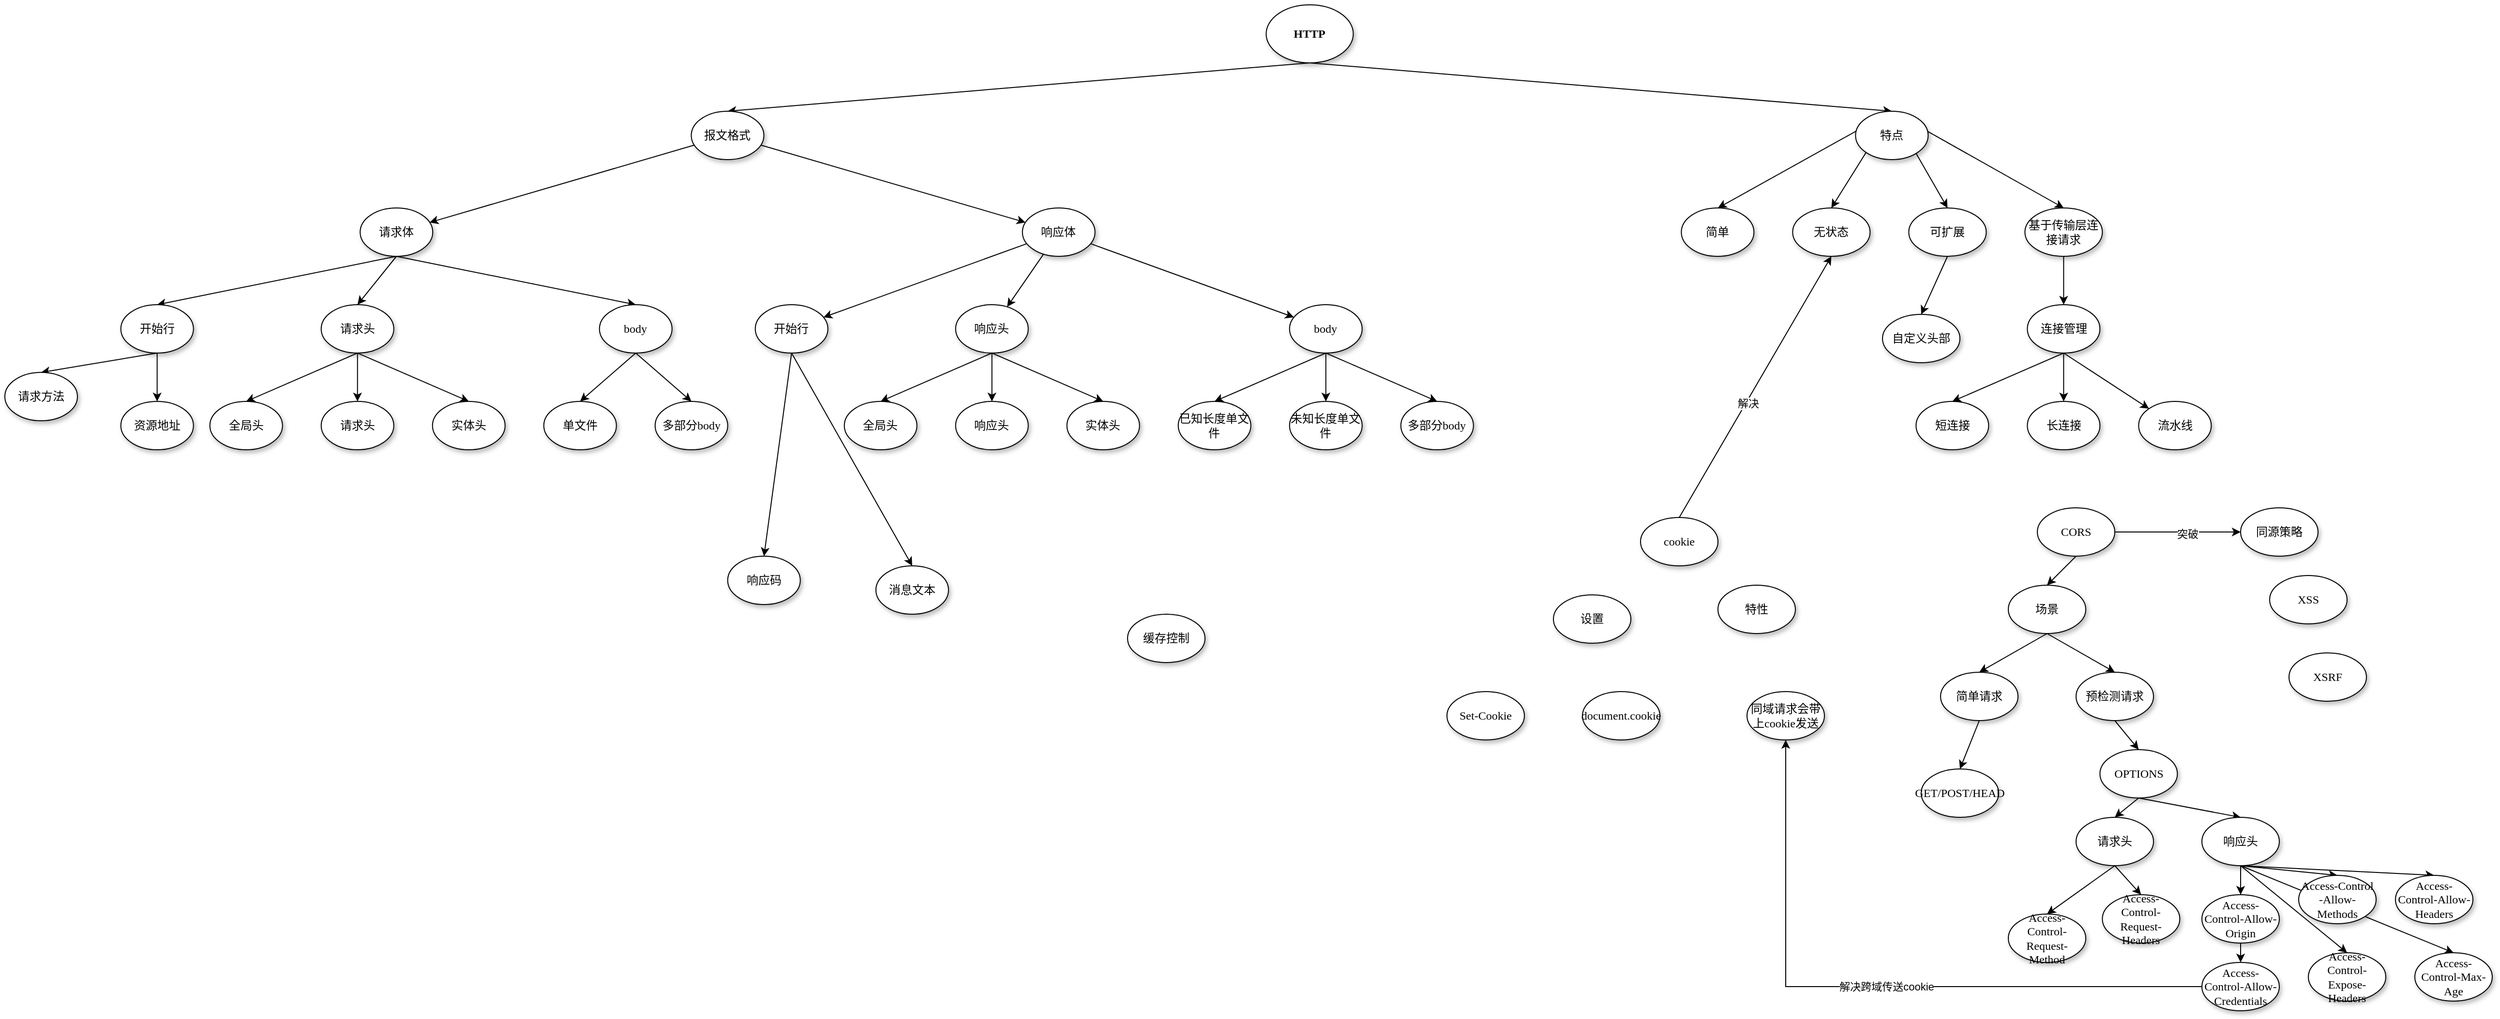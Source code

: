 <mxfile version="15.1.2" type="github">
  <diagram name="Page-1" id="42789a77-a242-8287-6e28-9cd8cfd52e62">
    <mxGraphModel dx="1422" dy="762" grid="1" gridSize="10" guides="1" tooltips="1" connect="1" arrows="1" fold="1" page="1" pageScale="1" pageWidth="1100" pageHeight="850" background="none" math="0" shadow="0">
      <root>
        <mxCell id="0" />
        <mxCell id="1" parent="0" />
        <mxCell id="kajrkSCXimUMeCV8fqdz-9" style="rounded=0;orthogonalLoop=1;jettySize=auto;html=1;entryDx=0;entryDy=0;strokeColor=none;" parent="1" source="1ea317790d2ca983-1" target="1ea317790d2ca983-9" edge="1">
          <mxGeometry relative="1" as="geometry" />
        </mxCell>
        <mxCell id="aL56AZ2Ny0tq0pcXlVUG-24" style="rounded=0;orthogonalLoop=1;jettySize=auto;html=1;exitX=0.5;exitY=1;exitDx=0;exitDy=0;entryX=0.5;entryY=0;entryDx=0;entryDy=0;" edge="1" parent="1" source="1ea317790d2ca983-1" target="1ea317790d2ca983-9">
          <mxGeometry relative="1" as="geometry" />
        </mxCell>
        <mxCell id="aL56AZ2Ny0tq0pcXlVUG-26" style="rounded=0;orthogonalLoop=1;jettySize=auto;html=1;exitX=0.5;exitY=1;exitDx=0;exitDy=0;entryX=0.5;entryY=0;entryDx=0;entryDy=0;" edge="1" parent="1" source="1ea317790d2ca983-1" target="kajrkSCXimUMeCV8fqdz-40">
          <mxGeometry relative="1" as="geometry" />
        </mxCell>
        <mxCell id="1ea317790d2ca983-1" value="HTTP" style="ellipse;whiteSpace=wrap;html=1;rounded=0;shadow=1;comic=0;labelBackgroundColor=none;strokeWidth=1;fontFamily=Verdana;fontSize=12;align=center;fontStyle=1" parent="1" vertex="1">
          <mxGeometry x="1913.199" y="20" width="90" height="60" as="geometry" />
        </mxCell>
        <mxCell id="kajrkSCXimUMeCV8fqdz-10" style="rounded=0;orthogonalLoop=1;jettySize=auto;html=1;entryDx=0;entryDy=0;" parent="1" source="1ea317790d2ca983-9" target="1ea317790d2ca983-10" edge="1">
          <mxGeometry relative="1" as="geometry" />
        </mxCell>
        <mxCell id="kajrkSCXimUMeCV8fqdz-19" value="" style="rounded=0;orthogonalLoop=1;jettySize=auto;html=1;" parent="1" source="1ea317790d2ca983-9" target="kajrkSCXimUMeCV8fqdz-18" edge="1">
          <mxGeometry relative="1" as="geometry" />
        </mxCell>
        <mxCell id="1ea317790d2ca983-9" value="报文格式" style="ellipse;whiteSpace=wrap;html=1;rounded=0;shadow=1;comic=0;labelBackgroundColor=none;strokeWidth=1;fontFamily=Verdana;fontSize=12;align=center;" parent="1" vertex="1">
          <mxGeometry x="1319.236" y="130" width="75" height="50" as="geometry" />
        </mxCell>
        <mxCell id="aL56AZ2Ny0tq0pcXlVUG-37" style="rounded=0;orthogonalLoop=1;jettySize=auto;html=1;exitX=0.5;exitY=1;exitDx=0;exitDy=0;entryX=0.5;entryY=0;entryDx=0;entryDy=0;" edge="1" parent="1" source="1ea317790d2ca983-10" target="kajrkSCXimUMeCV8fqdz-32">
          <mxGeometry relative="1" as="geometry" />
        </mxCell>
        <mxCell id="aL56AZ2Ny0tq0pcXlVUG-38" style="rounded=0;orthogonalLoop=1;jettySize=auto;html=1;exitX=0.5;exitY=1;exitDx=0;exitDy=0;entryX=0.5;entryY=0;entryDx=0;entryDy=0;" edge="1" parent="1" source="1ea317790d2ca983-10" target="kajrkSCXimUMeCV8fqdz-14">
          <mxGeometry relative="1" as="geometry" />
        </mxCell>
        <mxCell id="aL56AZ2Ny0tq0pcXlVUG-39" style="rounded=0;orthogonalLoop=1;jettySize=auto;html=1;exitX=0.5;exitY=1;exitDx=0;exitDy=0;entryX=0.5;entryY=0;entryDx=0;entryDy=0;" edge="1" parent="1" source="1ea317790d2ca983-10" target="kajrkSCXimUMeCV8fqdz-16">
          <mxGeometry relative="1" as="geometry" />
        </mxCell>
        <mxCell id="1ea317790d2ca983-10" value="请求体" style="ellipse;whiteSpace=wrap;html=1;rounded=0;shadow=1;comic=0;labelBackgroundColor=none;strokeWidth=1;fontFamily=Verdana;fontSize=12;align=center;" parent="1" vertex="1">
          <mxGeometry x="977.111" y="230" width="75" height="50" as="geometry" />
        </mxCell>
        <mxCell id="aL56AZ2Ny0tq0pcXlVUG-21" style="rounded=0;orthogonalLoop=1;jettySize=auto;html=1;exitX=0.5;exitY=1;exitDx=0;exitDy=0;entryX=0.5;entryY=0;entryDx=0;entryDy=0;" edge="1" parent="1" source="kajrkSCXimUMeCV8fqdz-14" target="aL56AZ2Ny0tq0pcXlVUG-18">
          <mxGeometry relative="1" as="geometry" />
        </mxCell>
        <mxCell id="aL56AZ2Ny0tq0pcXlVUG-22" style="rounded=0;orthogonalLoop=1;jettySize=auto;html=1;exitX=0.5;exitY=1;exitDx=0;exitDy=0;entryX=0.5;entryY=0;entryDx=0;entryDy=0;" edge="1" parent="1" source="kajrkSCXimUMeCV8fqdz-14" target="aL56AZ2Ny0tq0pcXlVUG-19">
          <mxGeometry relative="1" as="geometry" />
        </mxCell>
        <mxCell id="aL56AZ2Ny0tq0pcXlVUG-23" style="rounded=0;orthogonalLoop=1;jettySize=auto;html=1;exitX=0.5;exitY=1;exitDx=0;exitDy=0;entryX=0.5;entryY=0;entryDx=0;entryDy=0;" edge="1" parent="1" source="kajrkSCXimUMeCV8fqdz-14" target="aL56AZ2Ny0tq0pcXlVUG-20">
          <mxGeometry relative="1" as="geometry" />
        </mxCell>
        <mxCell id="kajrkSCXimUMeCV8fqdz-14" value="请求头&lt;br&gt;" style="ellipse;whiteSpace=wrap;html=1;rounded=0;shadow=1;comic=0;labelBackgroundColor=none;strokeWidth=1;fontFamily=Verdana;fontSize=12;align=center;" parent="1" vertex="1">
          <mxGeometry x="936.861" y="330" width="75" height="50" as="geometry" />
        </mxCell>
        <mxCell id="aL56AZ2Ny0tq0pcXlVUG-29" style="rounded=0;orthogonalLoop=1;jettySize=auto;html=1;exitX=0.5;exitY=1;exitDx=0;exitDy=0;entryX=0.5;entryY=0;entryDx=0;entryDy=0;" edge="1" parent="1" source="kajrkSCXimUMeCV8fqdz-16" target="aL56AZ2Ny0tq0pcXlVUG-27">
          <mxGeometry relative="1" as="geometry" />
        </mxCell>
        <mxCell id="aL56AZ2Ny0tq0pcXlVUG-30" style="rounded=0;orthogonalLoop=1;jettySize=auto;html=1;exitX=0.5;exitY=1;exitDx=0;exitDy=0;entryX=0.5;entryY=0;entryDx=0;entryDy=0;" edge="1" parent="1" source="kajrkSCXimUMeCV8fqdz-16" target="aL56AZ2Ny0tq0pcXlVUG-28">
          <mxGeometry relative="1" as="geometry" />
        </mxCell>
        <mxCell id="kajrkSCXimUMeCV8fqdz-16" value="body" style="ellipse;whiteSpace=wrap;html=1;rounded=0;shadow=1;comic=0;labelBackgroundColor=none;strokeWidth=1;fontFamily=Verdana;fontSize=12;align=center;" parent="1" vertex="1">
          <mxGeometry x="1224.361" y="330" width="75" height="50" as="geometry" />
        </mxCell>
        <mxCell id="kajrkSCXimUMeCV8fqdz-23" value="" style="rounded=0;orthogonalLoop=1;jettySize=auto;html=1;" parent="1" source="kajrkSCXimUMeCV8fqdz-18" target="kajrkSCXimUMeCV8fqdz-22" edge="1">
          <mxGeometry relative="1" as="geometry" />
        </mxCell>
        <mxCell id="kajrkSCXimUMeCV8fqdz-25" value="" style="rounded=0;orthogonalLoop=1;jettySize=auto;html=1;" parent="1" source="kajrkSCXimUMeCV8fqdz-18" target="kajrkSCXimUMeCV8fqdz-24" edge="1">
          <mxGeometry relative="1" as="geometry" />
        </mxCell>
        <mxCell id="kajrkSCXimUMeCV8fqdz-27" value="" style="rounded=0;orthogonalLoop=1;jettySize=auto;html=1;" parent="1" source="kajrkSCXimUMeCV8fqdz-18" target="kajrkSCXimUMeCV8fqdz-26" edge="1">
          <mxGeometry relative="1" as="geometry" />
        </mxCell>
        <mxCell id="kajrkSCXimUMeCV8fqdz-18" value="响应体" style="ellipse;whiteSpace=wrap;html=1;rounded=0;shadow=1;comic=0;labelBackgroundColor=none;strokeWidth=1;fontFamily=Verdana;fontSize=12;align=center;" parent="1" vertex="1">
          <mxGeometry x="1661.361" y="230" width="75" height="50" as="geometry" />
        </mxCell>
        <mxCell id="aL56AZ2Ny0tq0pcXlVUG-74" style="edgeStyle=none;rounded=0;orthogonalLoop=1;jettySize=auto;html=1;exitX=0.5;exitY=1;exitDx=0;exitDy=0;entryX=0.5;entryY=0;entryDx=0;entryDy=0;" edge="1" parent="1" source="kajrkSCXimUMeCV8fqdz-22" target="aL56AZ2Ny0tq0pcXlVUG-73">
          <mxGeometry relative="1" as="geometry" />
        </mxCell>
        <mxCell id="aL56AZ2Ny0tq0pcXlVUG-75" style="edgeStyle=none;rounded=0;orthogonalLoop=1;jettySize=auto;html=1;exitX=0.5;exitY=1;exitDx=0;exitDy=0;entryX=0.5;entryY=0;entryDx=0;entryDy=0;" edge="1" parent="1" source="kajrkSCXimUMeCV8fqdz-22" target="aL56AZ2Ny0tq0pcXlVUG-72">
          <mxGeometry relative="1" as="geometry" />
        </mxCell>
        <mxCell id="kajrkSCXimUMeCV8fqdz-22" value="开始行" style="ellipse;whiteSpace=wrap;html=1;rounded=0;shadow=1;comic=0;labelBackgroundColor=none;strokeWidth=1;fontFamily=Verdana;fontSize=12;align=center;" parent="1" vertex="1">
          <mxGeometry x="1385.361" y="330" width="75" height="50" as="geometry" />
        </mxCell>
        <mxCell id="aL56AZ2Ny0tq0pcXlVUG-34" style="rounded=0;orthogonalLoop=1;jettySize=auto;html=1;exitX=0.5;exitY=1;exitDx=0;exitDy=0;entryX=0.5;entryY=0;entryDx=0;entryDy=0;" edge="1" parent="1" source="kajrkSCXimUMeCV8fqdz-24" target="aL56AZ2Ny0tq0pcXlVUG-31">
          <mxGeometry relative="1" as="geometry" />
        </mxCell>
        <mxCell id="aL56AZ2Ny0tq0pcXlVUG-35" style="rounded=0;orthogonalLoop=1;jettySize=auto;html=1;exitX=0.5;exitY=1;exitDx=0;exitDy=0;entryX=0.5;entryY=0;entryDx=0;entryDy=0;" edge="1" parent="1" source="kajrkSCXimUMeCV8fqdz-24" target="aL56AZ2Ny0tq0pcXlVUG-32">
          <mxGeometry relative="1" as="geometry" />
        </mxCell>
        <mxCell id="aL56AZ2Ny0tq0pcXlVUG-36" style="rounded=0;orthogonalLoop=1;jettySize=auto;html=1;exitX=0.5;exitY=1;exitDx=0;exitDy=0;entryX=0.5;entryY=0;entryDx=0;entryDy=0;" edge="1" parent="1" source="kajrkSCXimUMeCV8fqdz-24" target="aL56AZ2Ny0tq0pcXlVUG-33">
          <mxGeometry relative="1" as="geometry" />
        </mxCell>
        <mxCell id="kajrkSCXimUMeCV8fqdz-24" value="响应头" style="ellipse;whiteSpace=wrap;html=1;rounded=0;shadow=1;comic=0;labelBackgroundColor=none;strokeWidth=1;fontFamily=Verdana;fontSize=12;align=center;" parent="1" vertex="1">
          <mxGeometry x="1592.361" y="330" width="75" height="50" as="geometry" />
        </mxCell>
        <mxCell id="aL56AZ2Ny0tq0pcXlVUG-43" style="rounded=0;orthogonalLoop=1;jettySize=auto;html=1;exitX=0.5;exitY=1;exitDx=0;exitDy=0;entryX=0.5;entryY=0;entryDx=0;entryDy=0;" edge="1" parent="1" source="kajrkSCXimUMeCV8fqdz-26" target="aL56AZ2Ny0tq0pcXlVUG-40">
          <mxGeometry relative="1" as="geometry" />
        </mxCell>
        <mxCell id="aL56AZ2Ny0tq0pcXlVUG-44" style="rounded=0;orthogonalLoop=1;jettySize=auto;html=1;exitX=0.5;exitY=1;exitDx=0;exitDy=0;entryX=0.5;entryY=0;entryDx=0;entryDy=0;" edge="1" parent="1" source="kajrkSCXimUMeCV8fqdz-26" target="aL56AZ2Ny0tq0pcXlVUG-42">
          <mxGeometry relative="1" as="geometry" />
        </mxCell>
        <mxCell id="aL56AZ2Ny0tq0pcXlVUG-45" style="rounded=0;orthogonalLoop=1;jettySize=auto;html=1;exitX=0.5;exitY=1;exitDx=0;exitDy=0;entryX=0.5;entryY=0;entryDx=0;entryDy=0;" edge="1" parent="1" source="kajrkSCXimUMeCV8fqdz-26" target="aL56AZ2Ny0tq0pcXlVUG-41">
          <mxGeometry relative="1" as="geometry" />
        </mxCell>
        <mxCell id="kajrkSCXimUMeCV8fqdz-26" value="body" style="ellipse;whiteSpace=wrap;html=1;rounded=0;shadow=1;comic=0;labelBackgroundColor=none;strokeWidth=1;fontFamily=Verdana;fontSize=12;align=center;" parent="1" vertex="1">
          <mxGeometry x="1937.361" y="330" width="75" height="50" as="geometry" />
        </mxCell>
        <mxCell id="aL56AZ2Ny0tq0pcXlVUG-70" style="edgeStyle=none;rounded=0;orthogonalLoop=1;jettySize=auto;html=1;exitX=0.5;exitY=1;exitDx=0;exitDy=0;entryX=0.5;entryY=0;entryDx=0;entryDy=0;" edge="1" parent="1" source="kajrkSCXimUMeCV8fqdz-32" target="aL56AZ2Ny0tq0pcXlVUG-69">
          <mxGeometry relative="1" as="geometry" />
        </mxCell>
        <mxCell id="aL56AZ2Ny0tq0pcXlVUG-71" style="edgeStyle=none;rounded=0;orthogonalLoop=1;jettySize=auto;html=1;exitX=0.5;exitY=1;exitDx=0;exitDy=0;entryX=0.5;entryY=0;entryDx=0;entryDy=0;" edge="1" parent="1" source="kajrkSCXimUMeCV8fqdz-32" target="aL56AZ2Ny0tq0pcXlVUG-68">
          <mxGeometry relative="1" as="geometry">
            <mxPoint x="767" y="390" as="targetPoint" />
          </mxGeometry>
        </mxCell>
        <mxCell id="kajrkSCXimUMeCV8fqdz-32" value="开始行" style="ellipse;whiteSpace=wrap;html=1;rounded=0;shadow=1;comic=0;labelBackgroundColor=none;strokeWidth=1;fontFamily=Verdana;fontSize=12;align=center;" parent="1" vertex="1">
          <mxGeometry x="729.861" y="330" width="75" height="50" as="geometry" />
        </mxCell>
        <mxCell id="aL56AZ2Ny0tq0pcXlVUG-11" style="rounded=0;orthogonalLoop=1;jettySize=auto;html=1;exitX=0.5;exitY=0;exitDx=0;exitDy=0;" edge="1" parent="1" source="kajrkSCXimUMeCV8fqdz-40">
          <mxGeometry relative="1" as="geometry">
            <mxPoint x="2380" y="230" as="targetPoint" />
          </mxGeometry>
        </mxCell>
        <mxCell id="aL56AZ2Ny0tq0pcXlVUG-15" style="rounded=0;orthogonalLoop=1;jettySize=auto;html=1;exitX=0.5;exitY=0;exitDx=0;exitDy=0;entryX=0.5;entryY=0;entryDx=0;entryDy=0;" edge="1" parent="1" source="kajrkSCXimUMeCV8fqdz-40" target="aL56AZ2Ny0tq0pcXlVUG-12">
          <mxGeometry relative="1" as="geometry" />
        </mxCell>
        <mxCell id="aL56AZ2Ny0tq0pcXlVUG-16" style="rounded=0;orthogonalLoop=1;jettySize=auto;html=1;exitX=0.5;exitY=0;exitDx=0;exitDy=0;entryX=0.5;entryY=0;entryDx=0;entryDy=0;" edge="1" parent="1" source="kajrkSCXimUMeCV8fqdz-40" target="aL56AZ2Ny0tq0pcXlVUG-13">
          <mxGeometry relative="1" as="geometry" />
        </mxCell>
        <mxCell id="aL56AZ2Ny0tq0pcXlVUG-17" style="rounded=0;orthogonalLoop=1;jettySize=auto;html=1;exitX=0.5;exitY=0;exitDx=0;exitDy=0;entryX=0.5;entryY=0;entryDx=0;entryDy=0;" edge="1" parent="1" source="kajrkSCXimUMeCV8fqdz-40" target="aL56AZ2Ny0tq0pcXlVUG-14">
          <mxGeometry relative="1" as="geometry" />
        </mxCell>
        <mxCell id="kajrkSCXimUMeCV8fqdz-40" value="特点" style="ellipse;whiteSpace=wrap;html=1;rounded=0;shadow=1;comic=0;labelBackgroundColor=none;strokeWidth=1;fontFamily=Verdana;fontSize=12;align=center;" parent="1" vertex="1">
          <mxGeometry x="2522.161" y="130" width="75" height="50" as="geometry" />
        </mxCell>
        <mxCell id="aL56AZ2Ny0tq0pcXlVUG-10" value="简单" style="ellipse;whiteSpace=wrap;html=1;rounded=0;shadow=1;comic=0;labelBackgroundColor=none;strokeWidth=1;fontFamily=Verdana;fontSize=12;align=center;" vertex="1" parent="1">
          <mxGeometry x="2342.161" y="230" width="75" height="50" as="geometry" />
        </mxCell>
        <mxCell id="aL56AZ2Ny0tq0pcXlVUG-12" value="无状态" style="ellipse;whiteSpace=wrap;html=1;rounded=0;shadow=1;comic=0;labelBackgroundColor=none;strokeWidth=1;fontFamily=Verdana;fontSize=12;align=center;" vertex="1" parent="1">
          <mxGeometry x="2457.161" y="230" width="80" height="50" as="geometry" />
        </mxCell>
        <mxCell id="aL56AZ2Ny0tq0pcXlVUG-59" style="rounded=0;orthogonalLoop=1;jettySize=auto;html=1;exitX=0.5;exitY=1;exitDx=0;exitDy=0;entryX=0.5;entryY=0;entryDx=0;entryDy=0;" edge="1" parent="1" source="aL56AZ2Ny0tq0pcXlVUG-13" target="aL56AZ2Ny0tq0pcXlVUG-58">
          <mxGeometry relative="1" as="geometry" />
        </mxCell>
        <mxCell id="aL56AZ2Ny0tq0pcXlVUG-13" value="可扩展" style="ellipse;whiteSpace=wrap;html=1;rounded=0;shadow=1;comic=0;labelBackgroundColor=none;strokeWidth=1;fontFamily=Verdana;fontSize=12;align=center;" vertex="1" parent="1">
          <mxGeometry x="2577.161" y="230" width="80" height="50" as="geometry" />
        </mxCell>
        <mxCell id="aL56AZ2Ny0tq0pcXlVUG-57" style="rounded=0;orthogonalLoop=1;jettySize=auto;html=1;exitX=0.5;exitY=1;exitDx=0;exitDy=0;entryX=0.5;entryY=0;entryDx=0;entryDy=0;" edge="1" parent="1" source="aL56AZ2Ny0tq0pcXlVUG-14" target="aL56AZ2Ny0tq0pcXlVUG-53">
          <mxGeometry relative="1" as="geometry" />
        </mxCell>
        <mxCell id="aL56AZ2Ny0tq0pcXlVUG-14" value="基于传输层连接请求" style="ellipse;whiteSpace=wrap;html=1;rounded=0;shadow=1;comic=0;labelBackgroundColor=none;strokeWidth=1;fontFamily=Verdana;fontSize=12;align=center;" vertex="1" parent="1">
          <mxGeometry x="2697.161" y="230" width="80" height="50" as="geometry" />
        </mxCell>
        <mxCell id="aL56AZ2Ny0tq0pcXlVUG-18" value="全局头" style="ellipse;whiteSpace=wrap;html=1;rounded=0;shadow=1;comic=0;labelBackgroundColor=none;strokeWidth=1;fontFamily=Verdana;fontSize=12;align=center;" vertex="1" parent="1">
          <mxGeometry x="821.861" y="430" width="75" height="50" as="geometry" />
        </mxCell>
        <mxCell id="aL56AZ2Ny0tq0pcXlVUG-19" value="请求头" style="ellipse;whiteSpace=wrap;html=1;rounded=0;shadow=1;comic=0;labelBackgroundColor=none;strokeWidth=1;fontFamily=Verdana;fontSize=12;align=center;" vertex="1" parent="1">
          <mxGeometry x="936.861" y="430" width="75" height="50" as="geometry" />
        </mxCell>
        <mxCell id="aL56AZ2Ny0tq0pcXlVUG-20" value="实体头" style="ellipse;whiteSpace=wrap;html=1;rounded=0;shadow=1;comic=0;labelBackgroundColor=none;strokeWidth=1;fontFamily=Verdana;fontSize=12;align=center;" vertex="1" parent="1">
          <mxGeometry x="1051.861" y="430" width="75" height="50" as="geometry" />
        </mxCell>
        <mxCell id="aL56AZ2Ny0tq0pcXlVUG-27" value="单文件" style="ellipse;whiteSpace=wrap;html=1;rounded=0;shadow=1;comic=0;labelBackgroundColor=none;strokeWidth=1;fontFamily=Verdana;fontSize=12;align=center;" vertex="1" parent="1">
          <mxGeometry x="1166.861" y="430" width="75" height="50" as="geometry" />
        </mxCell>
        <mxCell id="aL56AZ2Ny0tq0pcXlVUG-28" value="多部分body" style="ellipse;whiteSpace=wrap;html=1;rounded=0;shadow=1;comic=0;labelBackgroundColor=none;strokeWidth=1;fontFamily=Verdana;fontSize=12;align=center;" vertex="1" parent="1">
          <mxGeometry x="1281.861" y="430" width="75" height="50" as="geometry" />
        </mxCell>
        <mxCell id="aL56AZ2Ny0tq0pcXlVUG-31" value="全局头" style="ellipse;whiteSpace=wrap;html=1;rounded=0;shadow=1;comic=0;labelBackgroundColor=none;strokeWidth=1;fontFamily=Verdana;fontSize=12;align=center;" vertex="1" parent="1">
          <mxGeometry x="1477.361" y="430" width="75" height="50" as="geometry" />
        </mxCell>
        <mxCell id="aL56AZ2Ny0tq0pcXlVUG-32" value="响应头" style="ellipse;whiteSpace=wrap;html=1;rounded=0;shadow=1;comic=0;labelBackgroundColor=none;strokeWidth=1;fontFamily=Verdana;fontSize=12;align=center;" vertex="1" parent="1">
          <mxGeometry x="1592.361" y="430" width="75" height="50" as="geometry" />
        </mxCell>
        <mxCell id="aL56AZ2Ny0tq0pcXlVUG-33" value="实体头" style="ellipse;whiteSpace=wrap;html=1;rounded=0;shadow=1;comic=0;labelBackgroundColor=none;strokeWidth=1;fontFamily=Verdana;fontSize=12;align=center;" vertex="1" parent="1">
          <mxGeometry x="1707.361" y="430" width="75" height="50" as="geometry" />
        </mxCell>
        <mxCell id="aL56AZ2Ny0tq0pcXlVUG-40" value="已知长度单文件" style="ellipse;whiteSpace=wrap;html=1;rounded=0;shadow=1;comic=0;labelBackgroundColor=none;strokeWidth=1;fontFamily=Verdana;fontSize=12;align=center;" vertex="1" parent="1">
          <mxGeometry x="1822.361" y="430" width="75" height="50" as="geometry" />
        </mxCell>
        <mxCell id="aL56AZ2Ny0tq0pcXlVUG-41" value="多部分body" style="ellipse;whiteSpace=wrap;html=1;rounded=0;shadow=1;comic=0;labelBackgroundColor=none;strokeWidth=1;fontFamily=Verdana;fontSize=12;align=center;" vertex="1" parent="1">
          <mxGeometry x="2052.361" y="430" width="75" height="50" as="geometry" />
        </mxCell>
        <mxCell id="aL56AZ2Ny0tq0pcXlVUG-42" value="未知长度单文件" style="ellipse;whiteSpace=wrap;html=1;rounded=0;shadow=1;comic=0;labelBackgroundColor=none;strokeWidth=1;fontFamily=Verdana;fontSize=12;align=center;" vertex="1" parent="1">
          <mxGeometry x="1937.361" y="430" width="75" height="50" as="geometry" />
        </mxCell>
        <mxCell id="aL56AZ2Ny0tq0pcXlVUG-136" style="edgeStyle=none;rounded=0;orthogonalLoop=1;jettySize=auto;html=1;exitX=0.5;exitY=0;exitDx=0;exitDy=0;entryX=0.5;entryY=1;entryDx=0;entryDy=0;" edge="1" parent="1" source="aL56AZ2Ny0tq0pcXlVUG-49" target="aL56AZ2Ny0tq0pcXlVUG-12">
          <mxGeometry relative="1" as="geometry" />
        </mxCell>
        <mxCell id="aL56AZ2Ny0tq0pcXlVUG-137" value="解决" style="edgeLabel;html=1;align=center;verticalAlign=middle;resizable=0;points=[];" vertex="1" connectable="0" parent="aL56AZ2Ny0tq0pcXlVUG-136">
          <mxGeometry x="-0.113" y="-1" relative="1" as="geometry">
            <mxPoint y="1" as="offset" />
          </mxGeometry>
        </mxCell>
        <mxCell id="aL56AZ2Ny0tq0pcXlVUG-49" value="cookie" style="ellipse;whiteSpace=wrap;html=1;rounded=0;shadow=1;comic=0;labelBackgroundColor=none;strokeWidth=1;fontFamily=Verdana;fontSize=12;align=center;" vertex="1" parent="1">
          <mxGeometry x="2300.001" y="550" width="80" height="50" as="geometry" />
        </mxCell>
        <mxCell id="aL56AZ2Ny0tq0pcXlVUG-50" style="rounded=0;orthogonalLoop=1;jettySize=auto;html=1;exitX=0.5;exitY=1;exitDx=0;exitDy=0;entryX=0.5;entryY=0;entryDx=0;entryDy=0;" edge="1" parent="1" source="aL56AZ2Ny0tq0pcXlVUG-53" target="aL56AZ2Ny0tq0pcXlVUG-54">
          <mxGeometry relative="1" as="geometry" />
        </mxCell>
        <mxCell id="aL56AZ2Ny0tq0pcXlVUG-51" style="rounded=0;orthogonalLoop=1;jettySize=auto;html=1;exitX=0.5;exitY=1;exitDx=0;exitDy=0;entryX=0.5;entryY=0;entryDx=0;entryDy=0;" edge="1" parent="1" source="aL56AZ2Ny0tq0pcXlVUG-53" target="aL56AZ2Ny0tq0pcXlVUG-55">
          <mxGeometry relative="1" as="geometry" />
        </mxCell>
        <mxCell id="aL56AZ2Ny0tq0pcXlVUG-52" style="rounded=0;orthogonalLoop=1;jettySize=auto;html=1;exitX=0.5;exitY=1;exitDx=0;exitDy=0;" edge="1" parent="1" source="aL56AZ2Ny0tq0pcXlVUG-53" target="aL56AZ2Ny0tq0pcXlVUG-56">
          <mxGeometry relative="1" as="geometry" />
        </mxCell>
        <mxCell id="aL56AZ2Ny0tq0pcXlVUG-53" value="连接管理" style="ellipse;whiteSpace=wrap;html=1;rounded=0;shadow=1;comic=0;labelBackgroundColor=none;strokeWidth=1;fontFamily=Verdana;fontSize=12;align=center;" vertex="1" parent="1">
          <mxGeometry x="2699.661" y="330" width="75" height="50" as="geometry" />
        </mxCell>
        <mxCell id="aL56AZ2Ny0tq0pcXlVUG-54" value="短连接" style="ellipse;whiteSpace=wrap;html=1;rounded=0;shadow=1;comic=0;labelBackgroundColor=none;strokeWidth=1;fontFamily=Verdana;fontSize=12;align=center;" vertex="1" parent="1">
          <mxGeometry x="2584.661" y="430" width="75" height="50" as="geometry" />
        </mxCell>
        <mxCell id="aL56AZ2Ny0tq0pcXlVUG-55" value="长连接" style="ellipse;whiteSpace=wrap;html=1;rounded=0;shadow=1;comic=0;labelBackgroundColor=none;strokeWidth=1;fontFamily=Verdana;fontSize=12;align=center;" vertex="1" parent="1">
          <mxGeometry x="2699.661" y="430" width="75" height="50" as="geometry" />
        </mxCell>
        <mxCell id="aL56AZ2Ny0tq0pcXlVUG-56" value="流水线" style="ellipse;whiteSpace=wrap;html=1;rounded=0;shadow=1;comic=0;labelBackgroundColor=none;strokeWidth=1;fontFamily=Verdana;fontSize=12;align=center;" vertex="1" parent="1">
          <mxGeometry x="2814.661" y="430" width="75" height="50" as="geometry" />
        </mxCell>
        <mxCell id="aL56AZ2Ny0tq0pcXlVUG-58" value="自定义头部" style="ellipse;whiteSpace=wrap;html=1;rounded=0;shadow=1;comic=0;labelBackgroundColor=none;strokeWidth=1;fontFamily=Verdana;fontSize=12;align=center;" vertex="1" parent="1">
          <mxGeometry x="2550.001" y="340" width="80" height="50" as="geometry" />
        </mxCell>
        <mxCell id="aL56AZ2Ny0tq0pcXlVUG-79" style="edgeStyle=none;rounded=0;orthogonalLoop=1;jettySize=auto;html=1;exitX=1;exitY=0.5;exitDx=0;exitDy=0;entryX=0;entryY=0.5;entryDx=0;entryDy=0;" edge="1" parent="1" source="aL56AZ2Ny0tq0pcXlVUG-61" target="aL56AZ2Ny0tq0pcXlVUG-76">
          <mxGeometry relative="1" as="geometry" />
        </mxCell>
        <mxCell id="aL56AZ2Ny0tq0pcXlVUG-80" value="突破" style="edgeLabel;html=1;align=center;verticalAlign=middle;resizable=0;points=[];" vertex="1" connectable="0" parent="aL56AZ2Ny0tq0pcXlVUG-79">
          <mxGeometry x="0.154" y="-2" relative="1" as="geometry">
            <mxPoint as="offset" />
          </mxGeometry>
        </mxCell>
        <mxCell id="aL56AZ2Ny0tq0pcXlVUG-133" style="edgeStyle=none;rounded=0;orthogonalLoop=1;jettySize=auto;html=1;exitX=0.5;exitY=1;exitDx=0;exitDy=0;entryX=0.5;entryY=0;entryDx=0;entryDy=0;" edge="1" parent="1" source="aL56AZ2Ny0tq0pcXlVUG-61" target="aL56AZ2Ny0tq0pcXlVUG-107">
          <mxGeometry relative="1" as="geometry" />
        </mxCell>
        <mxCell id="aL56AZ2Ny0tq0pcXlVUG-61" value="CORS" style="ellipse;whiteSpace=wrap;html=1;rounded=0;shadow=1;comic=0;labelBackgroundColor=none;strokeWidth=1;fontFamily=Verdana;fontSize=12;align=center;" vertex="1" parent="1">
          <mxGeometry x="2710.001" y="540" width="80" height="50" as="geometry" />
        </mxCell>
        <mxCell id="aL56AZ2Ny0tq0pcXlVUG-62" value="缓存控制" style="ellipse;whiteSpace=wrap;html=1;rounded=0;shadow=1;comic=0;labelBackgroundColor=none;strokeWidth=1;fontFamily=Verdana;fontSize=12;align=center;" vertex="1" parent="1">
          <mxGeometry x="1770.001" y="650" width="80" height="50" as="geometry" />
        </mxCell>
        <mxCell id="aL56AZ2Ny0tq0pcXlVUG-64" style="edgeStyle=none;rounded=0;orthogonalLoop=1;jettySize=auto;html=1;exitX=0.5;exitY=0;exitDx=0;exitDy=0;" edge="1" parent="1">
          <mxGeometry relative="1" as="geometry">
            <mxPoint x="2180" y="50" as="sourcePoint" />
            <mxPoint x="2180" y="50" as="targetPoint" />
          </mxGeometry>
        </mxCell>
        <mxCell id="aL56AZ2Ny0tq0pcXlVUG-95" style="edgeStyle=none;rounded=0;orthogonalLoop=1;jettySize=auto;html=1;exitX=0.5;exitY=1;exitDx=0;exitDy=0;entryX=0.5;entryY=0;entryDx=0;entryDy=0;" edge="1" parent="1" source="aL56AZ2Ny0tq0pcXlVUG-66" target="aL56AZ2Ny0tq0pcXlVUG-81">
          <mxGeometry relative="1" as="geometry" />
        </mxCell>
        <mxCell id="aL56AZ2Ny0tq0pcXlVUG-66" value="简单请求" style="ellipse;whiteSpace=wrap;html=1;rounded=0;shadow=1;comic=0;labelBackgroundColor=none;strokeWidth=1;fontFamily=Verdana;fontSize=12;align=center;" vertex="1" parent="1">
          <mxGeometry x="2610.001" y="710" width="80" height="50" as="geometry" />
        </mxCell>
        <mxCell id="aL56AZ2Ny0tq0pcXlVUG-96" style="edgeStyle=none;rounded=0;orthogonalLoop=1;jettySize=auto;html=1;exitX=0.5;exitY=1;exitDx=0;exitDy=0;entryX=0.5;entryY=0;entryDx=0;entryDy=0;" edge="1" parent="1" source="aL56AZ2Ny0tq0pcXlVUG-67" target="aL56AZ2Ny0tq0pcXlVUG-82">
          <mxGeometry relative="1" as="geometry" />
        </mxCell>
        <mxCell id="aL56AZ2Ny0tq0pcXlVUG-67" value="预检测请求" style="ellipse;whiteSpace=wrap;html=1;rounded=0;shadow=1;comic=0;labelBackgroundColor=none;strokeWidth=1;fontFamily=Verdana;fontSize=12;align=center;" vertex="1" parent="1">
          <mxGeometry x="2750.001" y="710" width="80" height="50" as="geometry" />
        </mxCell>
        <mxCell id="aL56AZ2Ny0tq0pcXlVUG-68" value="资源地址" style="ellipse;whiteSpace=wrap;html=1;rounded=0;shadow=1;comic=0;labelBackgroundColor=none;strokeWidth=1;fontFamily=Verdana;fontSize=12;align=center;" vertex="1" parent="1">
          <mxGeometry x="729.861" y="430" width="75" height="50" as="geometry" />
        </mxCell>
        <mxCell id="aL56AZ2Ny0tq0pcXlVUG-69" value="请求方法" style="ellipse;whiteSpace=wrap;html=1;rounded=0;shadow=1;comic=0;labelBackgroundColor=none;strokeWidth=1;fontFamily=Verdana;fontSize=12;align=center;" vertex="1" parent="1">
          <mxGeometry x="610.001" y="400" width="75" height="50" as="geometry" />
        </mxCell>
        <mxCell id="aL56AZ2Ny0tq0pcXlVUG-72" value="消息文本" style="ellipse;whiteSpace=wrap;html=1;rounded=0;shadow=1;comic=0;labelBackgroundColor=none;strokeWidth=1;fontFamily=Verdana;fontSize=12;align=center;" vertex="1" parent="1">
          <mxGeometry x="1510.001" y="600" width="75" height="50" as="geometry" />
        </mxCell>
        <mxCell id="aL56AZ2Ny0tq0pcXlVUG-73" value="响应码" style="ellipse;whiteSpace=wrap;html=1;rounded=0;shadow=1;comic=0;labelBackgroundColor=none;strokeWidth=1;fontFamily=Verdana;fontSize=12;align=center;" vertex="1" parent="1">
          <mxGeometry x="1356.861" y="590" width="75" height="50" as="geometry" />
        </mxCell>
        <mxCell id="aL56AZ2Ny0tq0pcXlVUG-76" value="同源策略" style="ellipse;whiteSpace=wrap;html=1;rounded=0;shadow=1;comic=0;labelBackgroundColor=none;strokeWidth=1;fontFamily=Verdana;fontSize=12;align=center;" vertex="1" parent="1">
          <mxGeometry x="2920.001" y="540" width="80" height="50" as="geometry" />
        </mxCell>
        <mxCell id="aL56AZ2Ny0tq0pcXlVUG-77" value="XSS" style="ellipse;whiteSpace=wrap;html=1;rounded=0;shadow=1;comic=0;labelBackgroundColor=none;strokeWidth=1;fontFamily=Verdana;fontSize=12;align=center;" vertex="1" parent="1">
          <mxGeometry x="2950.001" y="610" width="80" height="50" as="geometry" />
        </mxCell>
        <mxCell id="aL56AZ2Ny0tq0pcXlVUG-78" value="XSRF" style="ellipse;whiteSpace=wrap;html=1;rounded=0;shadow=1;comic=0;labelBackgroundColor=none;strokeWidth=1;fontFamily=Verdana;fontSize=12;align=center;" vertex="1" parent="1">
          <mxGeometry x="2970.001" y="690" width="80" height="50" as="geometry" />
        </mxCell>
        <mxCell id="aL56AZ2Ny0tq0pcXlVUG-81" value="GET/POST/HEAD" style="ellipse;whiteSpace=wrap;html=1;rounded=0;shadow=1;comic=0;labelBackgroundColor=none;strokeWidth=1;fontFamily=Verdana;fontSize=12;align=center;" vertex="1" parent="1">
          <mxGeometry x="2590.001" y="810" width="80" height="50" as="geometry" />
        </mxCell>
        <mxCell id="aL56AZ2Ny0tq0pcXlVUG-97" style="edgeStyle=none;rounded=0;orthogonalLoop=1;jettySize=auto;html=1;exitX=0.5;exitY=1;exitDx=0;exitDy=0;entryX=0.5;entryY=0;entryDx=0;entryDy=0;" edge="1" parent="1" source="aL56AZ2Ny0tq0pcXlVUG-82" target="aL56AZ2Ny0tq0pcXlVUG-83">
          <mxGeometry relative="1" as="geometry" />
        </mxCell>
        <mxCell id="aL56AZ2Ny0tq0pcXlVUG-98" style="edgeStyle=none;rounded=0;orthogonalLoop=1;jettySize=auto;html=1;exitX=0.5;exitY=1;exitDx=0;exitDy=0;entryX=0.5;entryY=0;entryDx=0;entryDy=0;" edge="1" parent="1" source="aL56AZ2Ny0tq0pcXlVUG-82" target="aL56AZ2Ny0tq0pcXlVUG-84">
          <mxGeometry relative="1" as="geometry" />
        </mxCell>
        <mxCell id="aL56AZ2Ny0tq0pcXlVUG-82" value="OPTIONS" style="ellipse;whiteSpace=wrap;html=1;rounded=0;shadow=1;comic=0;labelBackgroundColor=none;strokeWidth=1;fontFamily=Verdana;fontSize=12;align=center;" vertex="1" parent="1">
          <mxGeometry x="2774.661" y="790" width="80" height="50" as="geometry" />
        </mxCell>
        <mxCell id="aL56AZ2Ny0tq0pcXlVUG-99" style="edgeStyle=none;rounded=0;orthogonalLoop=1;jettySize=auto;html=1;exitX=0.5;exitY=1;exitDx=0;exitDy=0;entryX=0.5;entryY=0;entryDx=0;entryDy=0;" edge="1" parent="1" source="aL56AZ2Ny0tq0pcXlVUG-83" target="aL56AZ2Ny0tq0pcXlVUG-91">
          <mxGeometry relative="1" as="geometry" />
        </mxCell>
        <mxCell id="aL56AZ2Ny0tq0pcXlVUG-100" style="edgeStyle=none;rounded=0;orthogonalLoop=1;jettySize=auto;html=1;exitX=0.5;exitY=1;exitDx=0;exitDy=0;entryX=0.5;entryY=0;entryDx=0;entryDy=0;" edge="1" parent="1" source="aL56AZ2Ny0tq0pcXlVUG-83" target="aL56AZ2Ny0tq0pcXlVUG-92">
          <mxGeometry relative="1" as="geometry" />
        </mxCell>
        <mxCell id="aL56AZ2Ny0tq0pcXlVUG-83" value="请求头" style="ellipse;whiteSpace=wrap;html=1;rounded=0;shadow=1;comic=0;labelBackgroundColor=none;strokeWidth=1;fontFamily=Verdana;fontSize=12;align=center;" vertex="1" parent="1">
          <mxGeometry x="2750.001" y="860" width="80" height="50" as="geometry" />
        </mxCell>
        <mxCell id="aL56AZ2Ny0tq0pcXlVUG-101" style="edgeStyle=none;rounded=0;orthogonalLoop=1;jettySize=auto;html=1;exitX=0.5;exitY=1;exitDx=0;exitDy=0;entryX=0.5;entryY=0;entryDx=0;entryDy=0;" edge="1" parent="1" source="aL56AZ2Ny0tq0pcXlVUG-84" target="aL56AZ2Ny0tq0pcXlVUG-87">
          <mxGeometry relative="1" as="geometry" />
        </mxCell>
        <mxCell id="aL56AZ2Ny0tq0pcXlVUG-102" style="edgeStyle=none;rounded=0;orthogonalLoop=1;jettySize=auto;html=1;exitX=0.5;exitY=1;exitDx=0;exitDy=0;entryX=0.5;entryY=0;entryDx=0;entryDy=0;" edge="1" parent="1" source="aL56AZ2Ny0tq0pcXlVUG-84" target="aL56AZ2Ny0tq0pcXlVUG-88">
          <mxGeometry relative="1" as="geometry" />
        </mxCell>
        <mxCell id="aL56AZ2Ny0tq0pcXlVUG-103" style="edgeStyle=none;rounded=0;orthogonalLoop=1;jettySize=auto;html=1;exitX=0.5;exitY=1;exitDx=0;exitDy=0;entryX=0.5;entryY=0;entryDx=0;entryDy=0;" edge="1" parent="1" source="aL56AZ2Ny0tq0pcXlVUG-84" target="aL56AZ2Ny0tq0pcXlVUG-89">
          <mxGeometry relative="1" as="geometry" />
        </mxCell>
        <mxCell id="aL56AZ2Ny0tq0pcXlVUG-104" style="edgeStyle=none;rounded=0;orthogonalLoop=1;jettySize=auto;html=1;exitX=0.5;exitY=1;exitDx=0;exitDy=0;entryX=0.5;entryY=0;entryDx=0;entryDy=0;" edge="1" parent="1" source="aL56AZ2Ny0tq0pcXlVUG-84" target="aL56AZ2Ny0tq0pcXlVUG-90">
          <mxGeometry relative="1" as="geometry" />
        </mxCell>
        <mxCell id="aL56AZ2Ny0tq0pcXlVUG-105" style="edgeStyle=none;rounded=0;orthogonalLoop=1;jettySize=auto;html=1;exitX=0.5;exitY=1;exitDx=0;exitDy=0;entryX=0.5;entryY=0;entryDx=0;entryDy=0;" edge="1" parent="1" source="aL56AZ2Ny0tq0pcXlVUG-84" target="aL56AZ2Ny0tq0pcXlVUG-93">
          <mxGeometry relative="1" as="geometry" />
        </mxCell>
        <mxCell id="aL56AZ2Ny0tq0pcXlVUG-106" style="edgeStyle=none;rounded=0;orthogonalLoop=1;jettySize=auto;html=1;exitX=0.5;exitY=1;exitDx=0;exitDy=0;entryX=0.5;entryY=0;entryDx=0;entryDy=0;" edge="1" parent="1" source="aL56AZ2Ny0tq0pcXlVUG-84" target="aL56AZ2Ny0tq0pcXlVUG-94">
          <mxGeometry relative="1" as="geometry" />
        </mxCell>
        <mxCell id="aL56AZ2Ny0tq0pcXlVUG-84" value="响应头" style="ellipse;whiteSpace=wrap;html=1;rounded=0;shadow=1;comic=0;labelBackgroundColor=none;strokeWidth=1;fontFamily=Verdana;fontSize=12;align=center;" vertex="1" parent="1">
          <mxGeometry x="2880.001" y="860" width="80" height="50" as="geometry" />
        </mxCell>
        <mxCell id="aL56AZ2Ny0tq0pcXlVUG-87" value="Access-Control-Allow-Origin" style="ellipse;whiteSpace=wrap;html=1;rounded=0;shadow=1;comic=0;labelBackgroundColor=none;strokeWidth=1;fontFamily=Verdana;fontSize=12;align=center;" vertex="1" parent="1">
          <mxGeometry x="2880.001" y="940" width="80" height="50" as="geometry" />
        </mxCell>
        <mxCell id="aL56AZ2Ny0tq0pcXlVUG-88" value="Access-Control&lt;br&gt;-Allow-Methods" style="ellipse;whiteSpace=wrap;html=1;rounded=0;shadow=1;comic=0;labelBackgroundColor=none;strokeWidth=1;fontFamily=Verdana;fontSize=12;align=center;" vertex="1" parent="1">
          <mxGeometry x="2980.001" y="920" width="80" height="50" as="geometry" />
        </mxCell>
        <mxCell id="aL56AZ2Ny0tq0pcXlVUG-89" value="Access-Control-Allow-Headers" style="ellipse;whiteSpace=wrap;html=1;rounded=0;shadow=1;comic=0;labelBackgroundColor=none;strokeWidth=1;fontFamily=Verdana;fontSize=12;align=center;" vertex="1" parent="1">
          <mxGeometry x="3080.001" y="920" width="80" height="50" as="geometry" />
        </mxCell>
        <mxCell id="aL56AZ2Ny0tq0pcXlVUG-90" value="Access-Control-Allow-Credentials" style="ellipse;whiteSpace=wrap;html=1;rounded=0;shadow=1;comic=0;labelBackgroundColor=none;strokeWidth=1;fontFamily=Verdana;fontSize=12;align=center;" vertex="1" parent="1">
          <mxGeometry x="2880.001" y="1010" width="80" height="50" as="geometry" />
        </mxCell>
        <mxCell id="aL56AZ2Ny0tq0pcXlVUG-91" value="Access-Control-Request-Method" style="ellipse;whiteSpace=wrap;html=1;rounded=0;shadow=1;comic=0;labelBackgroundColor=none;strokeWidth=1;fontFamily=Verdana;fontSize=12;align=center;" vertex="1" parent="1">
          <mxGeometry x="2680.001" y="960" width="80" height="50" as="geometry" />
        </mxCell>
        <mxCell id="aL56AZ2Ny0tq0pcXlVUG-92" value="Access-Control-Request-Headers" style="ellipse;whiteSpace=wrap;html=1;rounded=0;shadow=1;comic=0;labelBackgroundColor=none;strokeWidth=1;fontFamily=Verdana;fontSize=12;align=center;" vertex="1" parent="1">
          <mxGeometry x="2777.161" y="940" width="80" height="50" as="geometry" />
        </mxCell>
        <mxCell id="aL56AZ2Ny0tq0pcXlVUG-93" value="Access-Control-Expose-Headers" style="ellipse;whiteSpace=wrap;html=1;rounded=0;shadow=1;comic=0;labelBackgroundColor=none;strokeWidth=1;fontFamily=Verdana;fontSize=12;align=center;" vertex="1" parent="1">
          <mxGeometry x="2990.001" y="1000" width="80" height="50" as="geometry" />
        </mxCell>
        <mxCell id="aL56AZ2Ny0tq0pcXlVUG-94" value="Access-Control-Max-Age" style="ellipse;whiteSpace=wrap;html=1;rounded=0;shadow=1;comic=0;labelBackgroundColor=none;strokeWidth=1;fontFamily=Verdana;fontSize=12;align=center;" vertex="1" parent="1">
          <mxGeometry x="3100.001" y="1000" width="80" height="50" as="geometry" />
        </mxCell>
        <mxCell id="aL56AZ2Ny0tq0pcXlVUG-134" style="edgeStyle=none;rounded=0;orthogonalLoop=1;jettySize=auto;html=1;exitX=0.5;exitY=1;exitDx=0;exitDy=0;entryX=0.5;entryY=0;entryDx=0;entryDy=0;" edge="1" parent="1" source="aL56AZ2Ny0tq0pcXlVUG-107" target="aL56AZ2Ny0tq0pcXlVUG-66">
          <mxGeometry relative="1" as="geometry" />
        </mxCell>
        <mxCell id="aL56AZ2Ny0tq0pcXlVUG-135" style="edgeStyle=none;rounded=0;orthogonalLoop=1;jettySize=auto;html=1;exitX=0.5;exitY=1;exitDx=0;exitDy=0;entryX=0.5;entryY=0;entryDx=0;entryDy=0;" edge="1" parent="1" source="aL56AZ2Ny0tq0pcXlVUG-107" target="aL56AZ2Ny0tq0pcXlVUG-67">
          <mxGeometry relative="1" as="geometry" />
        </mxCell>
        <mxCell id="aL56AZ2Ny0tq0pcXlVUG-107" value="场景" style="ellipse;whiteSpace=wrap;html=1;rounded=0;shadow=1;comic=0;labelBackgroundColor=none;strokeWidth=1;fontFamily=Verdana;fontSize=12;align=center;" vertex="1" parent="1">
          <mxGeometry x="2680.001" y="620" width="80" height="50" as="geometry" />
        </mxCell>
        <mxCell id="aL56AZ2Ny0tq0pcXlVUG-138" value="设置" style="ellipse;whiteSpace=wrap;html=1;rounded=0;shadow=1;comic=0;labelBackgroundColor=none;strokeWidth=1;fontFamily=Verdana;fontSize=12;align=center;" vertex="1" parent="1">
          <mxGeometry x="2210.001" y="630" width="80" height="50" as="geometry" />
        </mxCell>
        <mxCell id="aL56AZ2Ny0tq0pcXlVUG-139" value="Set-Cookie" style="ellipse;whiteSpace=wrap;html=1;rounded=0;shadow=1;comic=0;labelBackgroundColor=none;strokeWidth=1;fontFamily=Verdana;fontSize=12;align=center;" vertex="1" parent="1">
          <mxGeometry x="2100.001" y="730" width="80" height="50" as="geometry" />
        </mxCell>
        <mxCell id="aL56AZ2Ny0tq0pcXlVUG-140" value="document.cookie" style="ellipse;whiteSpace=wrap;html=1;rounded=0;shadow=1;comic=0;labelBackgroundColor=none;strokeWidth=1;fontFamily=Verdana;fontSize=12;align=center;" vertex="1" parent="1">
          <mxGeometry x="2240.001" y="730" width="80" height="50" as="geometry" />
        </mxCell>
        <mxCell id="aL56AZ2Ny0tq0pcXlVUG-141" value="特性" style="ellipse;whiteSpace=wrap;html=1;rounded=0;shadow=1;comic=0;labelBackgroundColor=none;strokeWidth=1;fontFamily=Verdana;fontSize=12;align=center;" vertex="1" parent="1">
          <mxGeometry x="2380.001" y="620" width="80" height="50" as="geometry" />
        </mxCell>
        <mxCell id="aL56AZ2Ny0tq0pcXlVUG-143" style="edgeStyle=orthogonalEdgeStyle;rounded=0;orthogonalLoop=1;jettySize=auto;html=1;entryX=0.5;entryY=1;entryDx=0;entryDy=0;" edge="1" parent="1" source="aL56AZ2Ny0tq0pcXlVUG-90" target="aL56AZ2Ny0tq0pcXlVUG-142">
          <mxGeometry relative="1" as="geometry">
            <Array as="points">
              <mxPoint x="2450" y="1035" />
            </Array>
          </mxGeometry>
        </mxCell>
        <mxCell id="aL56AZ2Ny0tq0pcXlVUG-144" value="解决跨域传送cookie" style="edgeLabel;html=1;align=center;verticalAlign=middle;resizable=0;points=[];" vertex="1" connectable="0" parent="aL56AZ2Ny0tq0pcXlVUG-143">
          <mxGeometry x="-0.048" relative="1" as="geometry">
            <mxPoint as="offset" />
          </mxGeometry>
        </mxCell>
        <mxCell id="aL56AZ2Ny0tq0pcXlVUG-142" value="同域请求会带上cookie发送" style="ellipse;whiteSpace=wrap;html=1;rounded=0;shadow=1;comic=0;labelBackgroundColor=none;strokeWidth=1;fontFamily=Verdana;fontSize=12;align=center;" vertex="1" parent="1">
          <mxGeometry x="2410.001" y="730" width="80" height="50" as="geometry" />
        </mxCell>
      </root>
    </mxGraphModel>
  </diagram>
</mxfile>
